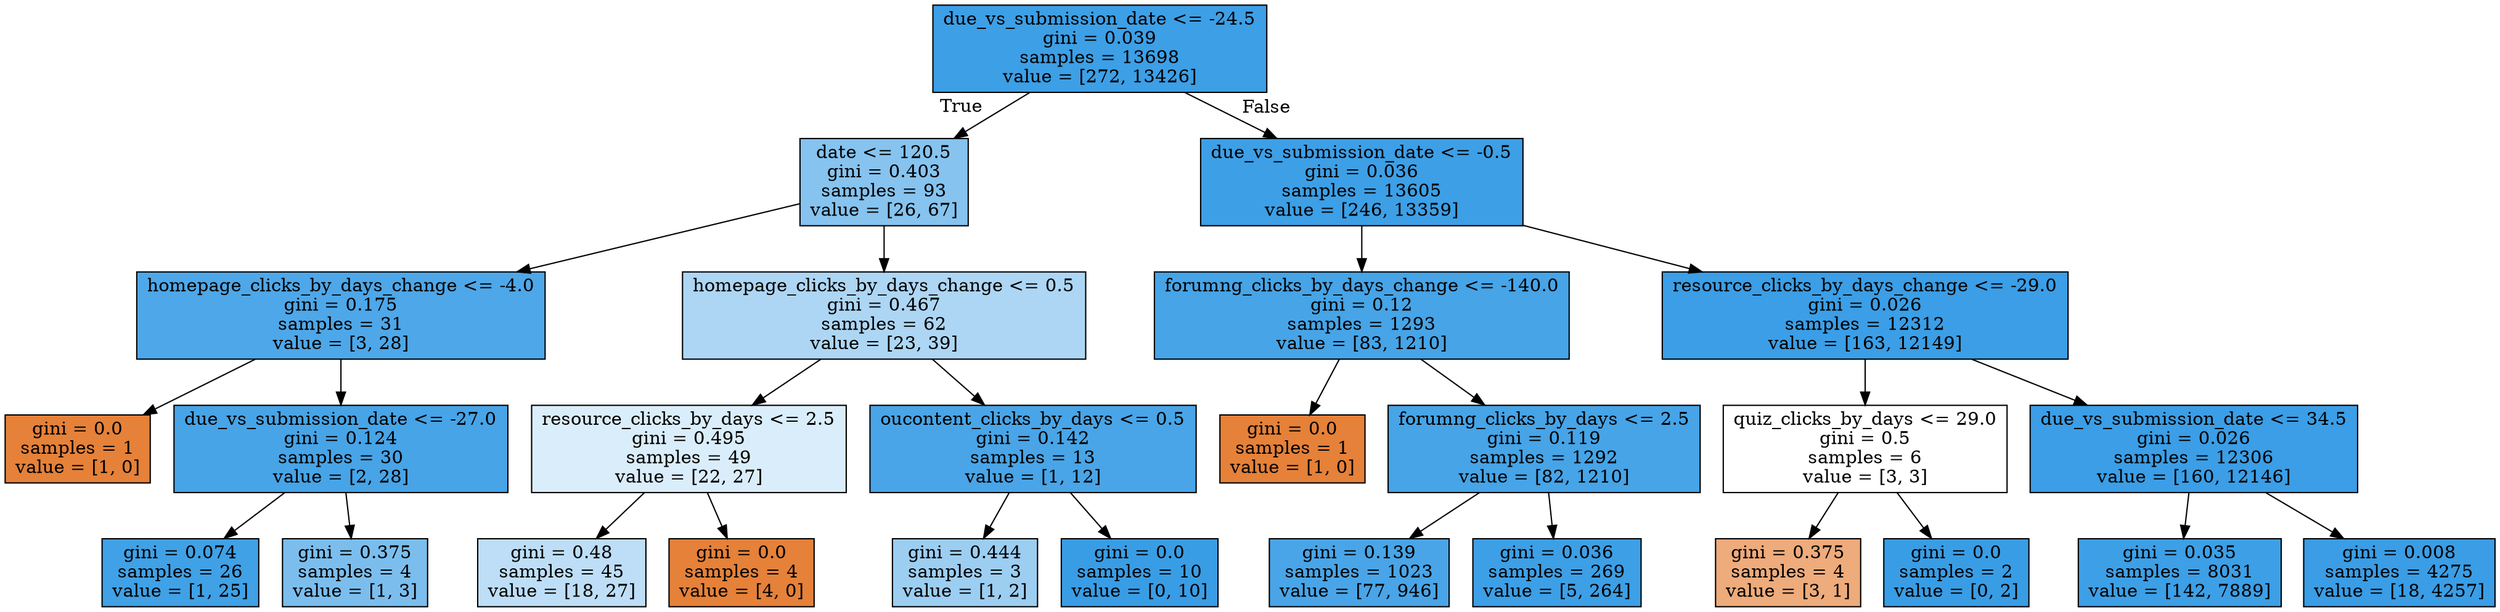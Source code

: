 digraph Tree {
node [shape=box, style="filled", color="black"] ;
0 [label="due_vs_submission_date <= -24.5\ngini = 0.039\nsamples = 13698\nvalue = [272, 13426]", fillcolor="#399de5fa"] ;
1 [label="date <= 120.5\ngini = 0.403\nsamples = 93\nvalue = [26, 67]", fillcolor="#399de59c"] ;
0 -> 1 [labeldistance=2.5, labelangle=45, headlabel="True"] ;
2 [label="homepage_clicks_by_days_change <= -4.0\ngini = 0.175\nsamples = 31\nvalue = [3, 28]", fillcolor="#399de5e4"] ;
1 -> 2 ;
3 [label="gini = 0.0\nsamples = 1\nvalue = [1, 0]", fillcolor="#e58139ff"] ;
2 -> 3 ;
4 [label="due_vs_submission_date <= -27.0\ngini = 0.124\nsamples = 30\nvalue = [2, 28]", fillcolor="#399de5ed"] ;
2 -> 4 ;
5 [label="gini = 0.074\nsamples = 26\nvalue = [1, 25]", fillcolor="#399de5f5"] ;
4 -> 5 ;
6 [label="gini = 0.375\nsamples = 4\nvalue = [1, 3]", fillcolor="#399de5aa"] ;
4 -> 6 ;
7 [label="homepage_clicks_by_days_change <= 0.5\ngini = 0.467\nsamples = 62\nvalue = [23, 39]", fillcolor="#399de569"] ;
1 -> 7 ;
8 [label="resource_clicks_by_days <= 2.5\ngini = 0.495\nsamples = 49\nvalue = [22, 27]", fillcolor="#399de52f"] ;
7 -> 8 ;
9 [label="gini = 0.48\nsamples = 45\nvalue = [18, 27]", fillcolor="#399de555"] ;
8 -> 9 ;
10 [label="gini = 0.0\nsamples = 4\nvalue = [4, 0]", fillcolor="#e58139ff"] ;
8 -> 10 ;
11 [label="oucontent_clicks_by_days <= 0.5\ngini = 0.142\nsamples = 13\nvalue = [1, 12]", fillcolor="#399de5ea"] ;
7 -> 11 ;
12 [label="gini = 0.444\nsamples = 3\nvalue = [1, 2]", fillcolor="#399de57f"] ;
11 -> 12 ;
13 [label="gini = 0.0\nsamples = 10\nvalue = [0, 10]", fillcolor="#399de5ff"] ;
11 -> 13 ;
14 [label="due_vs_submission_date <= -0.5\ngini = 0.036\nsamples = 13605\nvalue = [246, 13359]", fillcolor="#399de5fa"] ;
0 -> 14 [labeldistance=2.5, labelangle=-45, headlabel="False"] ;
15 [label="forumng_clicks_by_days_change <= -140.0\ngini = 0.12\nsamples = 1293\nvalue = [83, 1210]", fillcolor="#399de5ee"] ;
14 -> 15 ;
16 [label="gini = 0.0\nsamples = 1\nvalue = [1, 0]", fillcolor="#e58139ff"] ;
15 -> 16 ;
17 [label="forumng_clicks_by_days <= 2.5\ngini = 0.119\nsamples = 1292\nvalue = [82, 1210]", fillcolor="#399de5ee"] ;
15 -> 17 ;
18 [label="gini = 0.139\nsamples = 1023\nvalue = [77, 946]", fillcolor="#399de5ea"] ;
17 -> 18 ;
19 [label="gini = 0.036\nsamples = 269\nvalue = [5, 264]", fillcolor="#399de5fa"] ;
17 -> 19 ;
20 [label="resource_clicks_by_days_change <= -29.0\ngini = 0.026\nsamples = 12312\nvalue = [163, 12149]", fillcolor="#399de5fc"] ;
14 -> 20 ;
21 [label="quiz_clicks_by_days <= 29.0\ngini = 0.5\nsamples = 6\nvalue = [3, 3]", fillcolor="#e5813900"] ;
20 -> 21 ;
22 [label="gini = 0.375\nsamples = 4\nvalue = [3, 1]", fillcolor="#e58139aa"] ;
21 -> 22 ;
23 [label="gini = 0.0\nsamples = 2\nvalue = [0, 2]", fillcolor="#399de5ff"] ;
21 -> 23 ;
24 [label="due_vs_submission_date <= 34.5\ngini = 0.026\nsamples = 12306\nvalue = [160, 12146]", fillcolor="#399de5fc"] ;
20 -> 24 ;
25 [label="gini = 0.035\nsamples = 8031\nvalue = [142, 7889]", fillcolor="#399de5fa"] ;
24 -> 25 ;
26 [label="gini = 0.008\nsamples = 4275\nvalue = [18, 4257]", fillcolor="#399de5fe"] ;
24 -> 26 ;
}